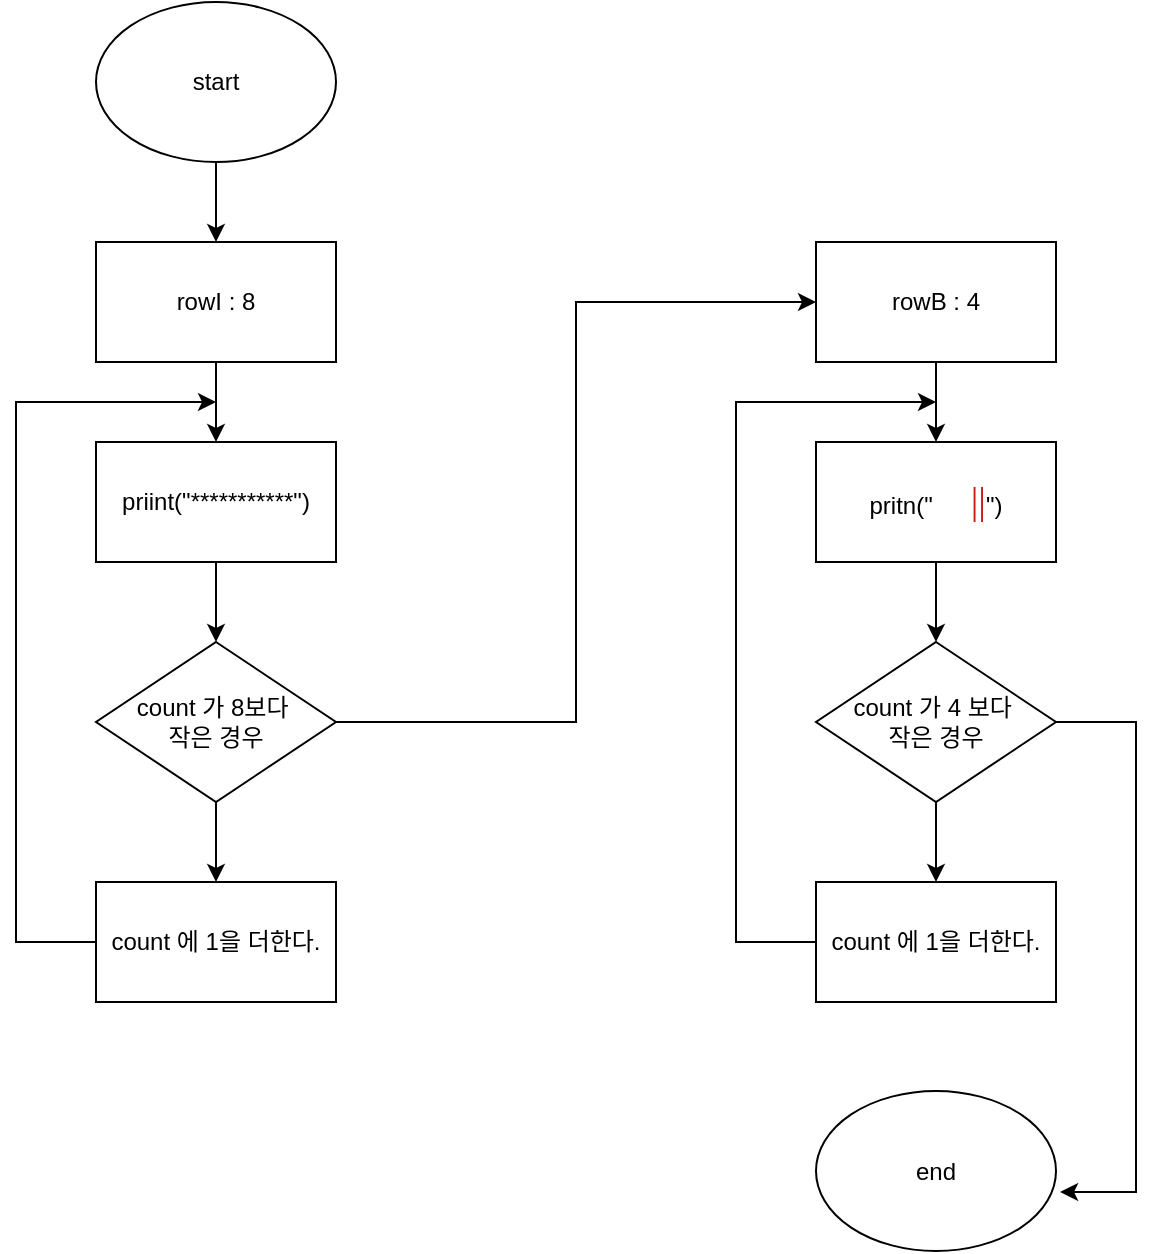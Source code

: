 <mxfile version="18.0.3" type="device"><diagram id="C5RBs43oDa-KdzZeNtuy" name="Page-1"><mxGraphModel dx="1426" dy="826" grid="1" gridSize="10" guides="1" tooltips="1" connect="1" arrows="1" fold="1" page="1" pageScale="1" pageWidth="827" pageHeight="1169" math="0" shadow="0"><root><mxCell id="WIyWlLk6GJQsqaUBKTNV-0"/><mxCell id="WIyWlLk6GJQsqaUBKTNV-1" parent="WIyWlLk6GJQsqaUBKTNV-0"/><mxCell id="6e_RO6VHiix-gXuWpVTv-0" value="start" style="ellipse;whiteSpace=wrap;html=1;" vertex="1" parent="WIyWlLk6GJQsqaUBKTNV-1"><mxGeometry x="120" y="40" width="120" height="80" as="geometry"/></mxCell><mxCell id="6e_RO6VHiix-gXuWpVTv-13" style="edgeStyle=orthogonalEdgeStyle;rounded=0;orthogonalLoop=1;jettySize=auto;html=1;exitX=0.5;exitY=1;exitDx=0;exitDy=0;entryX=0.5;entryY=0;entryDx=0;entryDy=0;" edge="1" parent="WIyWlLk6GJQsqaUBKTNV-1" source="6e_RO6VHiix-gXuWpVTv-1" target="6e_RO6VHiix-gXuWpVTv-10"><mxGeometry relative="1" as="geometry"/></mxCell><mxCell id="6e_RO6VHiix-gXuWpVTv-1" value="rowI : 8" style="rounded=0;whiteSpace=wrap;html=1;" vertex="1" parent="WIyWlLk6GJQsqaUBKTNV-1"><mxGeometry x="120" y="160" width="120" height="60" as="geometry"/></mxCell><mxCell id="6e_RO6VHiix-gXuWpVTv-6" style="edgeStyle=orthogonalEdgeStyle;rounded=0;orthogonalLoop=1;jettySize=auto;html=1;exitX=0.5;exitY=1;exitDx=0;exitDy=0;entryX=0.5;entryY=0;entryDx=0;entryDy=0;" edge="1" parent="WIyWlLk6GJQsqaUBKTNV-1" source="6e_RO6VHiix-gXuWpVTv-2" target="6e_RO6VHiix-gXuWpVTv-3"><mxGeometry relative="1" as="geometry"/></mxCell><mxCell id="6e_RO6VHiix-gXuWpVTv-8" style="edgeStyle=orthogonalEdgeStyle;rounded=0;orthogonalLoop=1;jettySize=auto;html=1;exitX=1;exitY=0.5;exitDx=0;exitDy=0;entryX=0;entryY=0.5;entryDx=0;entryDy=0;" edge="1" parent="WIyWlLk6GJQsqaUBKTNV-1" source="6e_RO6VHiix-gXuWpVTv-2" target="6e_RO6VHiix-gXuWpVTv-9"><mxGeometry relative="1" as="geometry"><mxPoint x="360" y="170" as="targetPoint"/></mxGeometry></mxCell><mxCell id="6e_RO6VHiix-gXuWpVTv-2" value="count 가 8보다&amp;nbsp;&lt;br&gt;작은 경우" style="rhombus;whiteSpace=wrap;html=1;" vertex="1" parent="WIyWlLk6GJQsqaUBKTNV-1"><mxGeometry x="120" y="360" width="120" height="80" as="geometry"/></mxCell><mxCell id="6e_RO6VHiix-gXuWpVTv-3" value="count 에 1을 더한다." style="rounded=0;whiteSpace=wrap;html=1;" vertex="1" parent="WIyWlLk6GJQsqaUBKTNV-1"><mxGeometry x="120" y="480" width="120" height="60" as="geometry"/></mxCell><mxCell id="6e_RO6VHiix-gXuWpVTv-4" value="" style="endArrow=classic;html=1;rounded=0;exitX=0.5;exitY=1;exitDx=0;exitDy=0;entryX=0.5;entryY=0;entryDx=0;entryDy=0;" edge="1" parent="WIyWlLk6GJQsqaUBKTNV-1" source="6e_RO6VHiix-gXuWpVTv-0" target="6e_RO6VHiix-gXuWpVTv-1"><mxGeometry width="50" height="50" relative="1" as="geometry"><mxPoint x="390" y="450" as="sourcePoint"/><mxPoint x="440" y="400" as="targetPoint"/><Array as="points"/></mxGeometry></mxCell><mxCell id="6e_RO6VHiix-gXuWpVTv-7" value="" style="endArrow=classic;html=1;rounded=0;exitX=0;exitY=0.5;exitDx=0;exitDy=0;" edge="1" parent="WIyWlLk6GJQsqaUBKTNV-1" source="6e_RO6VHiix-gXuWpVTv-3"><mxGeometry width="50" height="50" relative="1" as="geometry"><mxPoint x="390" y="450" as="sourcePoint"/><mxPoint x="180" y="240" as="targetPoint"/><Array as="points"><mxPoint x="80" y="510"/><mxPoint x="80" y="410"/><mxPoint x="80" y="240"/></Array></mxGeometry></mxCell><mxCell id="6e_RO6VHiix-gXuWpVTv-18" style="edgeStyle=orthogonalEdgeStyle;rounded=0;orthogonalLoop=1;jettySize=auto;html=1;" edge="1" parent="WIyWlLk6GJQsqaUBKTNV-1" source="6e_RO6VHiix-gXuWpVTv-9" target="6e_RO6VHiix-gXuWpVTv-15"><mxGeometry relative="1" as="geometry"/></mxCell><mxCell id="6e_RO6VHiix-gXuWpVTv-9" value="rowB : 4" style="rounded=0;whiteSpace=wrap;html=1;" vertex="1" parent="WIyWlLk6GJQsqaUBKTNV-1"><mxGeometry x="480" y="160" width="120" height="60" as="geometry"/></mxCell><mxCell id="6e_RO6VHiix-gXuWpVTv-14" style="edgeStyle=orthogonalEdgeStyle;rounded=0;orthogonalLoop=1;jettySize=auto;html=1;exitX=0.5;exitY=1;exitDx=0;exitDy=0;" edge="1" parent="WIyWlLk6GJQsqaUBKTNV-1" source="6e_RO6VHiix-gXuWpVTv-10" target="6e_RO6VHiix-gXuWpVTv-2"><mxGeometry relative="1" as="geometry"/></mxCell><mxCell id="6e_RO6VHiix-gXuWpVTv-10" value="priint(&quot;***********&quot;)" style="rounded=0;whiteSpace=wrap;html=1;" vertex="1" parent="WIyWlLk6GJQsqaUBKTNV-1"><mxGeometry x="120" y="260" width="120" height="60" as="geometry"/></mxCell><mxCell id="6e_RO6VHiix-gXuWpVTv-19" style="edgeStyle=orthogonalEdgeStyle;rounded=0;orthogonalLoop=1;jettySize=auto;html=1;exitX=0.5;exitY=1;exitDx=0;exitDy=0;entryX=0.5;entryY=0;entryDx=0;entryDy=0;" edge="1" parent="WIyWlLk6GJQsqaUBKTNV-1" source="6e_RO6VHiix-gXuWpVTv-15" target="6e_RO6VHiix-gXuWpVTv-16"><mxGeometry relative="1" as="geometry"/></mxCell><mxCell id="6e_RO6VHiix-gXuWpVTv-15" value="pritn(&quot;&lt;span style=&quot;background-color: rgb(255, 255, 255); color: rgb(196, 26, 22); font-family: Menlo; font-size: 19px; text-align: start;&quot;&gt;&amp;nbsp; &amp;nbsp; ||&lt;/span&gt;&lt;span style=&quot;background-color: initial;&quot;&gt;&quot;)&lt;/span&gt;" style="rounded=0;whiteSpace=wrap;html=1;" vertex="1" parent="WIyWlLk6GJQsqaUBKTNV-1"><mxGeometry x="480" y="260" width="120" height="60" as="geometry"/></mxCell><mxCell id="6e_RO6VHiix-gXuWpVTv-22" style="edgeStyle=orthogonalEdgeStyle;rounded=0;orthogonalLoop=1;jettySize=auto;html=1;entryX=0.5;entryY=0;entryDx=0;entryDy=0;" edge="1" parent="WIyWlLk6GJQsqaUBKTNV-1" source="6e_RO6VHiix-gXuWpVTv-16" target="6e_RO6VHiix-gXuWpVTv-17"><mxGeometry relative="1" as="geometry"/></mxCell><mxCell id="6e_RO6VHiix-gXuWpVTv-26" style="edgeStyle=orthogonalEdgeStyle;rounded=0;orthogonalLoop=1;jettySize=auto;html=1;entryX=1.017;entryY=0.631;entryDx=0;entryDy=0;entryPerimeter=0;" edge="1" parent="WIyWlLk6GJQsqaUBKTNV-1" source="6e_RO6VHiix-gXuWpVTv-16" target="6e_RO6VHiix-gXuWpVTv-25"><mxGeometry relative="1" as="geometry"><mxPoint x="680" y="640" as="targetPoint"/><Array as="points"><mxPoint x="640" y="400"/><mxPoint x="640" y="635"/></Array></mxGeometry></mxCell><mxCell id="6e_RO6VHiix-gXuWpVTv-16" value="count 가 4 보다&amp;nbsp;&lt;br&gt;작은 경우" style="rhombus;whiteSpace=wrap;html=1;" vertex="1" parent="WIyWlLk6GJQsqaUBKTNV-1"><mxGeometry x="480" y="360" width="120" height="80" as="geometry"/></mxCell><mxCell id="6e_RO6VHiix-gXuWpVTv-24" style="edgeStyle=orthogonalEdgeStyle;rounded=0;orthogonalLoop=1;jettySize=auto;html=1;" edge="1" parent="WIyWlLk6GJQsqaUBKTNV-1" source="6e_RO6VHiix-gXuWpVTv-17"><mxGeometry relative="1" as="geometry"><mxPoint x="540" y="240" as="targetPoint"/><Array as="points"><mxPoint x="440" y="510"/></Array></mxGeometry></mxCell><mxCell id="6e_RO6VHiix-gXuWpVTv-17" value="count 에 1을 더한다." style="rounded=0;whiteSpace=wrap;html=1;" vertex="1" parent="WIyWlLk6GJQsqaUBKTNV-1"><mxGeometry x="480" y="480" width="120" height="60" as="geometry"/></mxCell><mxCell id="6e_RO6VHiix-gXuWpVTv-25" value="end" style="ellipse;whiteSpace=wrap;html=1;" vertex="1" parent="WIyWlLk6GJQsqaUBKTNV-1"><mxGeometry x="480" y="584.5" width="120" height="80" as="geometry"/></mxCell></root></mxGraphModel></diagram></mxfile>